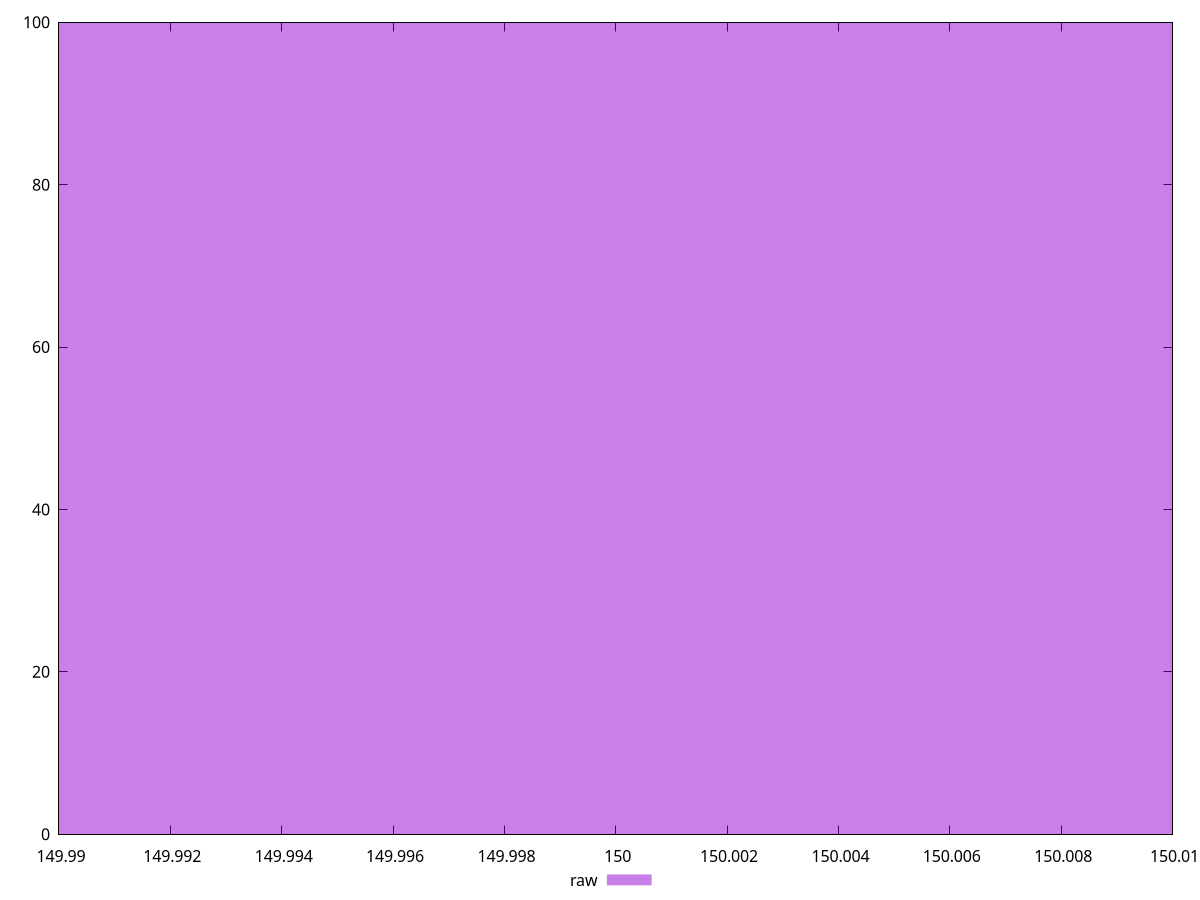 reset

$raw <<EOF
150 100
EOF

set key outside below
set boxwidth 0.1
set xrange [149.99:150.01]
set yrange [0:100]
set style fill transparent solid 0.5 noborder
set terminal svg size 640, 490 enhanced background rgb 'white'
set output "report_00007_2020-12-11T15:55:29.892Z/unminified-javascript/samples/pages+cached+noexternal+nocss/raw/histogram.svg"

plot $raw title "raw" with boxes

reset
